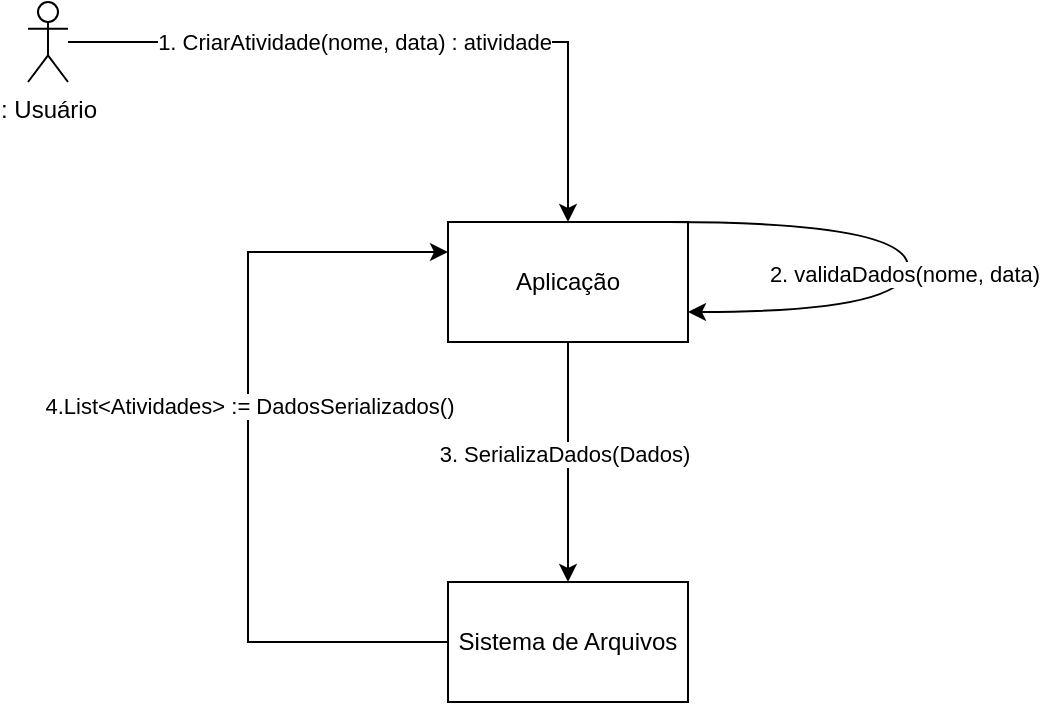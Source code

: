 <mxfile version="27.1.6">
  <diagram name="Página-1" id="XF_x5VQFjoxOcxVBYQ8s">
    <mxGraphModel dx="1124" dy="658" grid="1" gridSize="10" guides="1" tooltips="1" connect="1" arrows="1" fold="1" page="1" pageScale="1" pageWidth="827" pageHeight="1169" math="0" shadow="0">
      <root>
        <mxCell id="0" />
        <mxCell id="1" parent="0" />
        <mxCell id="ogCy5rqe2NbMHl-ZJSUs-8" style="edgeStyle=orthogonalEdgeStyle;rounded=0;orthogonalLoop=1;jettySize=auto;html=1;" edge="1" parent="1" source="ogCy5rqe2NbMHl-ZJSUs-1" target="ogCy5rqe2NbMHl-ZJSUs-6">
          <mxGeometry relative="1" as="geometry" />
        </mxCell>
        <mxCell id="ogCy5rqe2NbMHl-ZJSUs-10" value="1. CriarAtividade(nome, data) : atividade" style="edgeLabel;html=1;align=center;verticalAlign=middle;resizable=0;points=[];" vertex="1" connectable="0" parent="ogCy5rqe2NbMHl-ZJSUs-8">
          <mxGeometry x="-0.162" relative="1" as="geometry">
            <mxPoint as="offset" />
          </mxGeometry>
        </mxCell>
        <mxCell id="ogCy5rqe2NbMHl-ZJSUs-1" value="&lt;div&gt;: Usuário&lt;/div&gt;" style="shape=umlActor;verticalLabelPosition=bottom;verticalAlign=top;html=1;outlineConnect=0;" vertex="1" parent="1">
          <mxGeometry x="210" y="140" width="20" height="40" as="geometry" />
        </mxCell>
        <mxCell id="ogCy5rqe2NbMHl-ZJSUs-9" style="edgeStyle=orthogonalEdgeStyle;rounded=0;orthogonalLoop=1;jettySize=auto;html=1;" edge="1" parent="1" source="ogCy5rqe2NbMHl-ZJSUs-6" target="ogCy5rqe2NbMHl-ZJSUs-7">
          <mxGeometry relative="1" as="geometry" />
        </mxCell>
        <mxCell id="ogCy5rqe2NbMHl-ZJSUs-15" value="3. SerializaDados(Dados)" style="edgeLabel;html=1;align=center;verticalAlign=middle;resizable=0;points=[];" vertex="1" connectable="0" parent="ogCy5rqe2NbMHl-ZJSUs-9">
          <mxGeometry x="-0.078" y="-2" relative="1" as="geometry">
            <mxPoint as="offset" />
          </mxGeometry>
        </mxCell>
        <mxCell id="ogCy5rqe2NbMHl-ZJSUs-6" value="Aplicação" style="rounded=0;whiteSpace=wrap;html=1;" vertex="1" parent="1">
          <mxGeometry x="420" y="250" width="120" height="60" as="geometry" />
        </mxCell>
        <mxCell id="ogCy5rqe2NbMHl-ZJSUs-17" style="edgeStyle=elbowEdgeStyle;rounded=0;orthogonalLoop=1;jettySize=auto;html=1;elbow=vertical;entryX=0;entryY=0.25;entryDx=0;entryDy=0;" edge="1" parent="1" source="ogCy5rqe2NbMHl-ZJSUs-7" target="ogCy5rqe2NbMHl-ZJSUs-6">
          <mxGeometry relative="1" as="geometry">
            <mxPoint x="220" y="310" as="targetPoint" />
            <Array as="points">
              <mxPoint x="320" y="460" />
            </Array>
          </mxGeometry>
        </mxCell>
        <mxCell id="ogCy5rqe2NbMHl-ZJSUs-18" value="4.List&amp;lt;Atividades&amp;gt; := DadosSerializados()&amp;nbsp;" style="edgeLabel;html=1;align=center;verticalAlign=middle;resizable=0;points=[];" vertex="1" connectable="0" parent="ogCy5rqe2NbMHl-ZJSUs-17">
          <mxGeometry x="0.107" y="-2" relative="1" as="geometry">
            <mxPoint as="offset" />
          </mxGeometry>
        </mxCell>
        <mxCell id="ogCy5rqe2NbMHl-ZJSUs-7" value="Sistema de Arquivos" style="rounded=0;whiteSpace=wrap;html=1;" vertex="1" parent="1">
          <mxGeometry x="420" y="430" width="120" height="60" as="geometry" />
        </mxCell>
        <mxCell id="ogCy5rqe2NbMHl-ZJSUs-13" value="" style="endArrow=classic;html=1;rounded=0;edgeStyle=orthogonalEdgeStyle;curved=1;entryX=1;entryY=0.75;entryDx=0;entryDy=0;" edge="1" parent="1" target="ogCy5rqe2NbMHl-ZJSUs-6">
          <mxGeometry width="50" height="50" relative="1" as="geometry">
            <mxPoint x="530" y="250" as="sourcePoint" />
            <mxPoint x="640" y="250" as="targetPoint" />
            <Array as="points">
              <mxPoint x="650" y="250" />
              <mxPoint x="650" y="295" />
            </Array>
          </mxGeometry>
        </mxCell>
        <mxCell id="ogCy5rqe2NbMHl-ZJSUs-14" value="2. validaDados(nome, data)" style="edgeLabel;html=1;align=center;verticalAlign=middle;resizable=0;points=[];" vertex="1" connectable="0" parent="ogCy5rqe2NbMHl-ZJSUs-13">
          <mxGeometry x="0.058" y="-2" relative="1" as="geometry">
            <mxPoint as="offset" />
          </mxGeometry>
        </mxCell>
      </root>
    </mxGraphModel>
  </diagram>
</mxfile>
